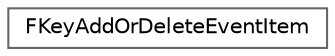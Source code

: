digraph "Graphical Class Hierarchy"
{
 // INTERACTIVE_SVG=YES
 // LATEX_PDF_SIZE
  bgcolor="transparent";
  edge [fontname=Helvetica,fontsize=10,labelfontname=Helvetica,labelfontsize=10];
  node [fontname=Helvetica,fontsize=10,shape=box,height=0.2,width=0.4];
  rankdir="LR";
  Node0 [id="Node000000",label="FKeyAddOrDeleteEventItem",height=0.2,width=0.4,color="grey40", fillcolor="white", style="filled",URL="$dc/d85/structFKeyAddOrDeleteEventItem.html",tooltip="Item that's sent when an event is fired when we delete or add a key."];
}

